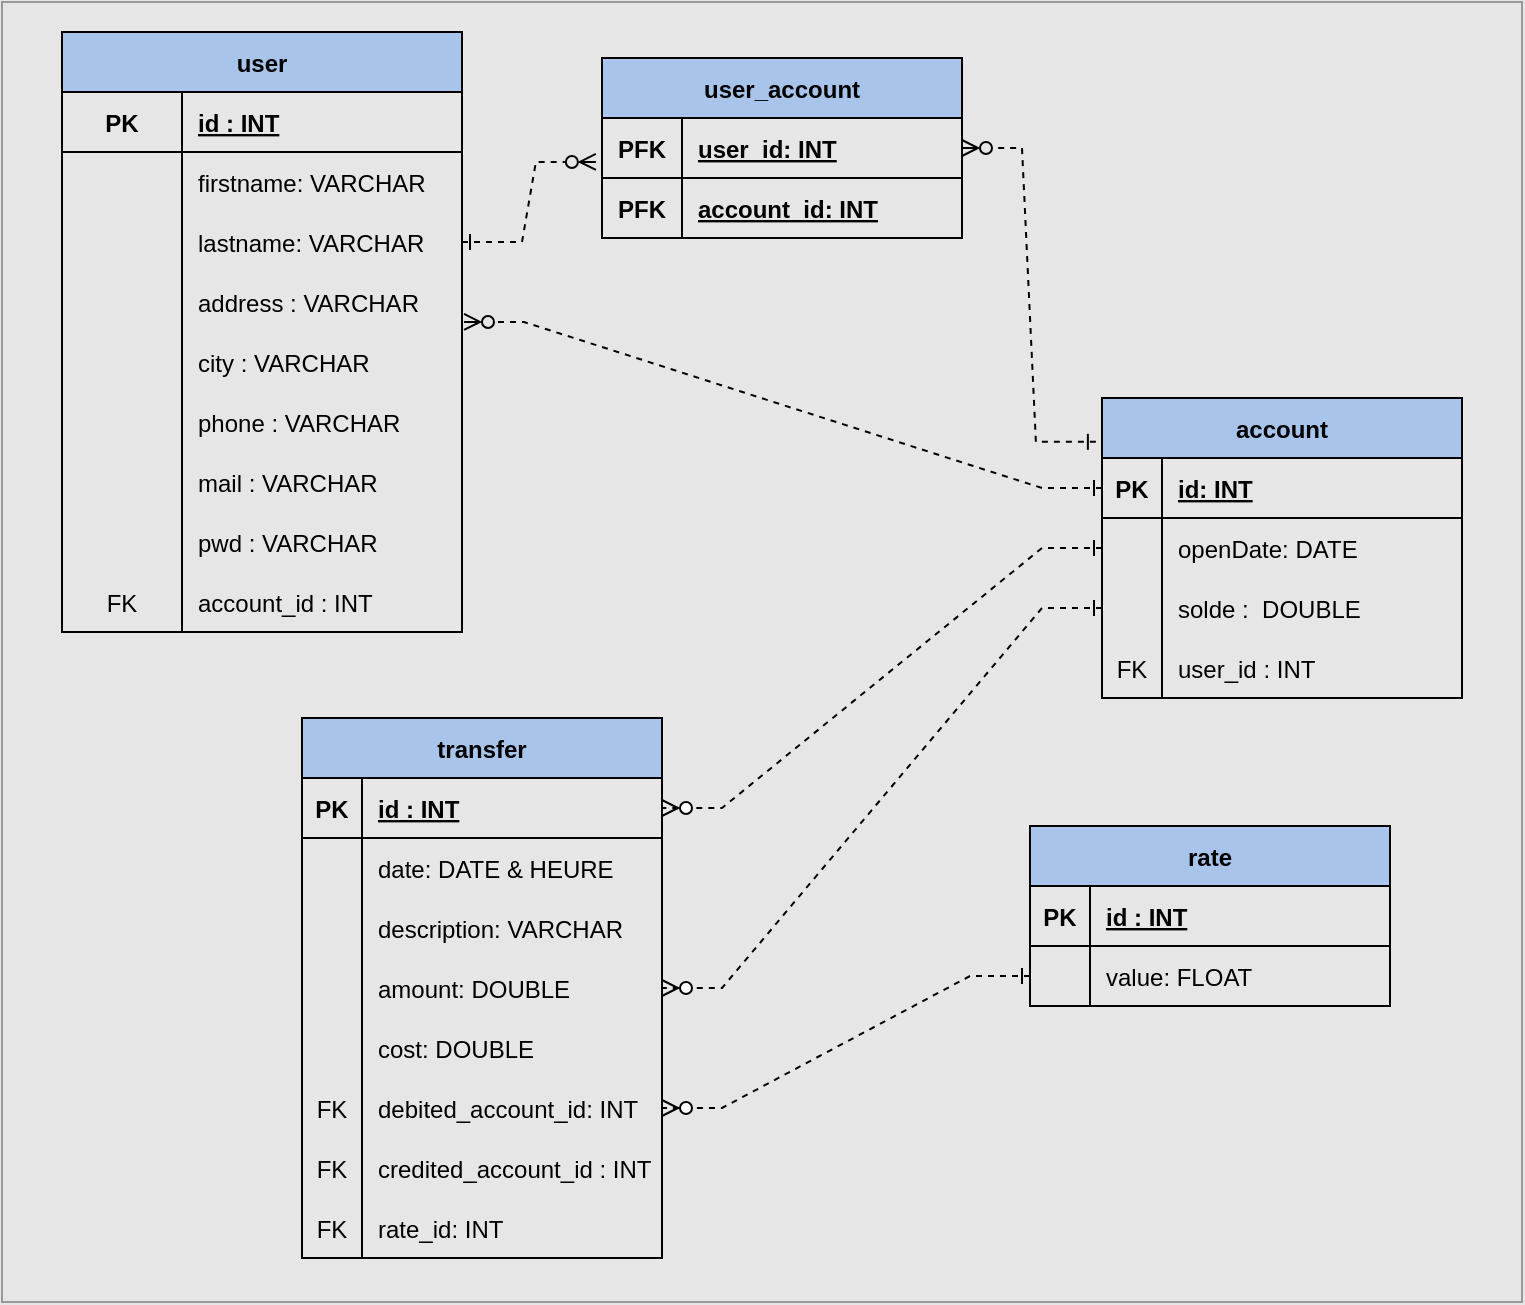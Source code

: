 <mxfile version="16.6.3" type="device"><diagram id="btR4chv4rFErbUidB6Tu" name="Page-1"><mxGraphModel dx="1422" dy="751" grid="1" gridSize="10" guides="1" tooltips="1" connect="1" arrows="1" fold="1" page="1" pageScale="1" pageWidth="827" pageHeight="1169" background="#E6E6E6" math="0" shadow="0"><root><mxCell id="0"/><mxCell id="1" parent="0"/><mxCell id="iYhHc5TODa6uHlVYwPwy-84" value="" style="rounded=0;whiteSpace=wrap;html=1;labelBackgroundColor=none;fillColor=none;strokeColor=#999999;" parent="1" vertex="1"><mxGeometry x="20" y="202" width="760" height="650" as="geometry"/></mxCell><mxCell id="iYhHc5TODa6uHlVYwPwy-1" value="account" style="shape=table;startSize=30;container=1;collapsible=1;childLayout=tableLayout;fixedRows=1;rowLines=0;fontStyle=1;align=center;resizeLast=1;labelBackgroundColor=none;fillColor=#A9C4EB;" parent="1" vertex="1"><mxGeometry x="570" y="400" width="180" height="150" as="geometry"/></mxCell><mxCell id="iYhHc5TODa6uHlVYwPwy-2" value="" style="shape=tableRow;horizontal=0;startSize=0;swimlaneHead=0;swimlaneBody=0;fillColor=none;collapsible=0;dropTarget=0;points=[[0,0.5],[1,0.5]];portConstraint=eastwest;top=0;left=0;right=0;bottom=1;" parent="iYhHc5TODa6uHlVYwPwy-1" vertex="1"><mxGeometry y="30" width="180" height="30" as="geometry"/></mxCell><mxCell id="iYhHc5TODa6uHlVYwPwy-3" value="PK" style="shape=partialRectangle;connectable=0;fillColor=none;top=0;left=0;bottom=0;right=0;fontStyle=1;overflow=hidden;" parent="iYhHc5TODa6uHlVYwPwy-2" vertex="1"><mxGeometry width="30" height="30" as="geometry"><mxRectangle width="30" height="30" as="alternateBounds"/></mxGeometry></mxCell><mxCell id="iYhHc5TODa6uHlVYwPwy-4" value="id: INT" style="shape=partialRectangle;connectable=0;fillColor=none;top=0;left=0;bottom=0;right=0;align=left;spacingLeft=6;fontStyle=5;overflow=hidden;" parent="iYhHc5TODa6uHlVYwPwy-2" vertex="1"><mxGeometry x="30" width="150" height="30" as="geometry"><mxRectangle width="150" height="30" as="alternateBounds"/></mxGeometry></mxCell><mxCell id="iYhHc5TODa6uHlVYwPwy-8" value="" style="shape=tableRow;horizontal=0;startSize=0;swimlaneHead=0;swimlaneBody=0;fillColor=none;collapsible=0;dropTarget=0;points=[[0,0.5],[1,0.5]];portConstraint=eastwest;top=0;left=0;right=0;bottom=0;" parent="iYhHc5TODa6uHlVYwPwy-1" vertex="1"><mxGeometry y="60" width="180" height="30" as="geometry"/></mxCell><mxCell id="iYhHc5TODa6uHlVYwPwy-9" value="" style="shape=partialRectangle;connectable=0;fillColor=none;top=0;left=0;bottom=0;right=0;editable=1;overflow=hidden;" parent="iYhHc5TODa6uHlVYwPwy-8" vertex="1"><mxGeometry width="30" height="30" as="geometry"><mxRectangle width="30" height="30" as="alternateBounds"/></mxGeometry></mxCell><mxCell id="iYhHc5TODa6uHlVYwPwy-10" value="openDate: DATE" style="shape=partialRectangle;connectable=0;fillColor=none;top=0;left=0;bottom=0;right=0;align=left;spacingLeft=6;overflow=hidden;" parent="iYhHc5TODa6uHlVYwPwy-8" vertex="1"><mxGeometry x="30" width="150" height="30" as="geometry"><mxRectangle width="150" height="30" as="alternateBounds"/></mxGeometry></mxCell><mxCell id="iYhHc5TODa6uHlVYwPwy-11" value="" style="shape=tableRow;horizontal=0;startSize=0;swimlaneHead=0;swimlaneBody=0;fillColor=none;collapsible=0;dropTarget=0;points=[[0,0.5],[1,0.5]];portConstraint=eastwest;top=0;left=0;right=0;bottom=0;" parent="iYhHc5TODa6uHlVYwPwy-1" vertex="1"><mxGeometry y="90" width="180" height="30" as="geometry"/></mxCell><mxCell id="iYhHc5TODa6uHlVYwPwy-12" value="" style="shape=partialRectangle;connectable=0;fillColor=none;top=0;left=0;bottom=0;right=0;editable=1;overflow=hidden;" parent="iYhHc5TODa6uHlVYwPwy-11" vertex="1"><mxGeometry width="30" height="30" as="geometry"><mxRectangle width="30" height="30" as="alternateBounds"/></mxGeometry></mxCell><mxCell id="iYhHc5TODa6uHlVYwPwy-13" value="solde :  DOUBLE" style="shape=partialRectangle;connectable=0;fillColor=none;top=0;left=0;bottom=0;right=0;align=left;spacingLeft=6;overflow=hidden;" parent="iYhHc5TODa6uHlVYwPwy-11" vertex="1"><mxGeometry x="30" width="150" height="30" as="geometry"><mxRectangle width="150" height="30" as="alternateBounds"/></mxGeometry></mxCell><mxCell id="4LCf0r8a29KlM_nXuQBe-1" value="" style="shape=tableRow;horizontal=0;startSize=0;swimlaneHead=0;swimlaneBody=0;fillColor=none;collapsible=0;dropTarget=0;points=[[0,0.5],[1,0.5]];portConstraint=eastwest;top=0;left=0;right=0;bottom=0;" vertex="1" parent="iYhHc5TODa6uHlVYwPwy-1"><mxGeometry y="120" width="180" height="30" as="geometry"/></mxCell><mxCell id="4LCf0r8a29KlM_nXuQBe-2" value="FK" style="shape=partialRectangle;connectable=0;fillColor=none;top=0;left=0;bottom=0;right=0;editable=1;overflow=hidden;" vertex="1" parent="4LCf0r8a29KlM_nXuQBe-1"><mxGeometry width="30" height="30" as="geometry"><mxRectangle width="30" height="30" as="alternateBounds"/></mxGeometry></mxCell><mxCell id="4LCf0r8a29KlM_nXuQBe-3" value="user_id : INT" style="shape=partialRectangle;connectable=0;fillColor=none;top=0;left=0;bottom=0;right=0;align=left;spacingLeft=6;overflow=hidden;" vertex="1" parent="4LCf0r8a29KlM_nXuQBe-1"><mxGeometry x="30" width="150" height="30" as="geometry"><mxRectangle width="150" height="30" as="alternateBounds"/></mxGeometry></mxCell><mxCell id="iYhHc5TODa6uHlVYwPwy-39" value="user" style="shape=table;startSize=30;container=1;collapsible=1;childLayout=tableLayout;fixedRows=1;rowLines=0;fontStyle=1;align=center;resizeLast=1;fillColor=#A9C4EB;" parent="1" vertex="1"><mxGeometry x="50" y="217" width="200" height="300" as="geometry"/></mxCell><mxCell id="iYhHc5TODa6uHlVYwPwy-43" value="" style="shape=tableRow;horizontal=0;startSize=0;swimlaneHead=0;swimlaneBody=0;fillColor=none;collapsible=0;dropTarget=0;points=[[0,0.5],[1,0.5]];portConstraint=eastwest;top=0;left=0;right=0;bottom=1;" parent="iYhHc5TODa6uHlVYwPwy-39" vertex="1"><mxGeometry y="30" width="200" height="30" as="geometry"/></mxCell><mxCell id="iYhHc5TODa6uHlVYwPwy-44" value="PK" style="shape=partialRectangle;connectable=0;fillColor=none;top=0;left=0;bottom=0;right=0;fontStyle=1;overflow=hidden;" parent="iYhHc5TODa6uHlVYwPwy-43" vertex="1"><mxGeometry width="60" height="30" as="geometry"><mxRectangle width="60" height="30" as="alternateBounds"/></mxGeometry></mxCell><mxCell id="iYhHc5TODa6uHlVYwPwy-45" value="id : INT" style="shape=partialRectangle;connectable=0;fillColor=none;top=0;left=0;bottom=0;right=0;align=left;spacingLeft=6;fontStyle=5;overflow=hidden;" parent="iYhHc5TODa6uHlVYwPwy-43" vertex="1"><mxGeometry x="60" width="140" height="30" as="geometry"><mxRectangle width="140" height="30" as="alternateBounds"/></mxGeometry></mxCell><mxCell id="iYhHc5TODa6uHlVYwPwy-24" value="" style="shape=tableRow;horizontal=0;startSize=0;swimlaneHead=0;swimlaneBody=0;fillColor=none;collapsible=0;dropTarget=0;points=[[0,0.5],[1,0.5]];portConstraint=eastwest;top=0;left=0;right=0;bottom=0;" parent="iYhHc5TODa6uHlVYwPwy-39" vertex="1"><mxGeometry y="60" width="200" height="30" as="geometry"/></mxCell><mxCell id="iYhHc5TODa6uHlVYwPwy-25" value="" style="shape=partialRectangle;connectable=0;fillColor=none;top=0;left=0;bottom=0;right=0;editable=1;overflow=hidden;" parent="iYhHc5TODa6uHlVYwPwy-24" vertex="1"><mxGeometry width="60" height="30" as="geometry"><mxRectangle width="60" height="30" as="alternateBounds"/></mxGeometry></mxCell><mxCell id="iYhHc5TODa6uHlVYwPwy-26" value="firstname: VARCHAR" style="shape=partialRectangle;connectable=0;fillColor=none;top=0;left=0;bottom=0;right=0;align=left;spacingLeft=6;overflow=hidden;" parent="iYhHc5TODa6uHlVYwPwy-24" vertex="1"><mxGeometry x="60" width="140" height="30" as="geometry"><mxRectangle width="140" height="30" as="alternateBounds"/></mxGeometry></mxCell><mxCell id="iYhHc5TODa6uHlVYwPwy-55" value="" style="shape=tableRow;horizontal=0;startSize=0;swimlaneHead=0;swimlaneBody=0;fillColor=none;collapsible=0;dropTarget=0;points=[[0,0.5],[1,0.5]];portConstraint=eastwest;top=0;left=0;right=0;bottom=0;" parent="iYhHc5TODa6uHlVYwPwy-39" vertex="1"><mxGeometry y="90" width="200" height="30" as="geometry"/></mxCell><mxCell id="iYhHc5TODa6uHlVYwPwy-56" value="" style="shape=partialRectangle;connectable=0;fillColor=none;top=0;left=0;bottom=0;right=0;editable=1;overflow=hidden;" parent="iYhHc5TODa6uHlVYwPwy-55" vertex="1"><mxGeometry width="60" height="30" as="geometry"><mxRectangle width="60" height="30" as="alternateBounds"/></mxGeometry></mxCell><mxCell id="iYhHc5TODa6uHlVYwPwy-57" value="lastname: VARCHAR" style="shape=partialRectangle;connectable=0;fillColor=none;top=0;left=0;bottom=0;right=0;align=left;spacingLeft=6;overflow=hidden;" parent="iYhHc5TODa6uHlVYwPwy-55" vertex="1"><mxGeometry x="60" width="140" height="30" as="geometry"><mxRectangle width="140" height="30" as="alternateBounds"/></mxGeometry></mxCell><mxCell id="iYhHc5TODa6uHlVYwPwy-27" value="" style="shape=tableRow;horizontal=0;startSize=0;swimlaneHead=0;swimlaneBody=0;fillColor=none;collapsible=0;dropTarget=0;points=[[0,0.5],[1,0.5]];portConstraint=eastwest;top=0;left=0;right=0;bottom=0;" parent="iYhHc5TODa6uHlVYwPwy-39" vertex="1"><mxGeometry y="120" width="200" height="30" as="geometry"/></mxCell><mxCell id="iYhHc5TODa6uHlVYwPwy-28" value="" style="shape=partialRectangle;connectable=0;fillColor=none;top=0;left=0;bottom=0;right=0;editable=1;overflow=hidden;" parent="iYhHc5TODa6uHlVYwPwy-27" vertex="1"><mxGeometry width="60" height="30" as="geometry"><mxRectangle width="60" height="30" as="alternateBounds"/></mxGeometry></mxCell><mxCell id="iYhHc5TODa6uHlVYwPwy-29" value="address : VARCHAR" style="shape=partialRectangle;connectable=0;fillColor=none;top=0;left=0;bottom=0;right=0;align=left;spacingLeft=6;overflow=hidden;" parent="iYhHc5TODa6uHlVYwPwy-27" vertex="1"><mxGeometry x="60" width="140" height="30" as="geometry"><mxRectangle width="140" height="30" as="alternateBounds"/></mxGeometry></mxCell><mxCell id="iYhHc5TODa6uHlVYwPwy-30" value="" style="shape=tableRow;horizontal=0;startSize=0;swimlaneHead=0;swimlaneBody=0;fillColor=none;collapsible=0;dropTarget=0;points=[[0,0.5],[1,0.5]];portConstraint=eastwest;top=0;left=0;right=0;bottom=0;" parent="iYhHc5TODa6uHlVYwPwy-39" vertex="1"><mxGeometry y="150" width="200" height="30" as="geometry"/></mxCell><mxCell id="iYhHc5TODa6uHlVYwPwy-31" value="" style="shape=partialRectangle;connectable=0;fillColor=none;top=0;left=0;bottom=0;right=0;editable=1;overflow=hidden;" parent="iYhHc5TODa6uHlVYwPwy-30" vertex="1"><mxGeometry width="60" height="30" as="geometry"><mxRectangle width="60" height="30" as="alternateBounds"/></mxGeometry></mxCell><mxCell id="iYhHc5TODa6uHlVYwPwy-32" value="city : VARCHAR" style="shape=partialRectangle;connectable=0;fillColor=none;top=0;left=0;bottom=0;right=0;align=left;spacingLeft=6;overflow=hidden;" parent="iYhHc5TODa6uHlVYwPwy-30" vertex="1"><mxGeometry x="60" width="140" height="30" as="geometry"><mxRectangle width="140" height="30" as="alternateBounds"/></mxGeometry></mxCell><mxCell id="iYhHc5TODa6uHlVYwPwy-33" value="" style="shape=tableRow;horizontal=0;startSize=0;swimlaneHead=0;swimlaneBody=0;fillColor=none;collapsible=0;dropTarget=0;points=[[0,0.5],[1,0.5]];portConstraint=eastwest;top=0;left=0;right=0;bottom=0;" parent="iYhHc5TODa6uHlVYwPwy-39" vertex="1"><mxGeometry y="180" width="200" height="30" as="geometry"/></mxCell><mxCell id="iYhHc5TODa6uHlVYwPwy-34" value="" style="shape=partialRectangle;connectable=0;fillColor=none;top=0;left=0;bottom=0;right=0;editable=1;overflow=hidden;" parent="iYhHc5TODa6uHlVYwPwy-33" vertex="1"><mxGeometry width="60" height="30" as="geometry"><mxRectangle width="60" height="30" as="alternateBounds"/></mxGeometry></mxCell><mxCell id="iYhHc5TODa6uHlVYwPwy-35" value="phone : VARCHAR" style="shape=partialRectangle;connectable=0;fillColor=none;top=0;left=0;bottom=0;right=0;align=left;spacingLeft=6;overflow=hidden;" parent="iYhHc5TODa6uHlVYwPwy-33" vertex="1"><mxGeometry x="60" width="140" height="30" as="geometry"><mxRectangle width="140" height="30" as="alternateBounds"/></mxGeometry></mxCell><mxCell id="iYhHc5TODa6uHlVYwPwy-36" value="" style="shape=tableRow;horizontal=0;startSize=0;swimlaneHead=0;swimlaneBody=0;fillColor=none;collapsible=0;dropTarget=0;points=[[0,0.5],[1,0.5]];portConstraint=eastwest;top=0;left=0;right=0;bottom=0;" parent="iYhHc5TODa6uHlVYwPwy-39" vertex="1"><mxGeometry y="210" width="200" height="30" as="geometry"/></mxCell><mxCell id="iYhHc5TODa6uHlVYwPwy-37" value="" style="shape=partialRectangle;connectable=0;fillColor=none;top=0;left=0;bottom=0;right=0;editable=1;overflow=hidden;" parent="iYhHc5TODa6uHlVYwPwy-36" vertex="1"><mxGeometry width="60" height="30" as="geometry"><mxRectangle width="60" height="30" as="alternateBounds"/></mxGeometry></mxCell><mxCell id="iYhHc5TODa6uHlVYwPwy-38" value="mail : VARCHAR" style="shape=partialRectangle;connectable=0;fillColor=none;top=0;left=0;bottom=0;right=0;align=left;spacingLeft=6;overflow=hidden;" parent="iYhHc5TODa6uHlVYwPwy-36" vertex="1"><mxGeometry x="60" width="140" height="30" as="geometry"><mxRectangle width="140" height="30" as="alternateBounds"/></mxGeometry></mxCell><mxCell id="fuGqFRDpEJ5ytY1jU1UP-5" value="" style="shape=tableRow;horizontal=0;startSize=0;swimlaneHead=0;swimlaneBody=0;fillColor=none;collapsible=0;dropTarget=0;points=[[0,0.5],[1,0.5]];portConstraint=eastwest;top=0;left=0;right=0;bottom=0;" parent="iYhHc5TODa6uHlVYwPwy-39" vertex="1"><mxGeometry y="240" width="200" height="30" as="geometry"/></mxCell><mxCell id="fuGqFRDpEJ5ytY1jU1UP-6" value="" style="shape=partialRectangle;connectable=0;fillColor=none;top=0;left=0;bottom=0;right=0;editable=1;overflow=hidden;" parent="fuGqFRDpEJ5ytY1jU1UP-5" vertex="1"><mxGeometry width="60" height="30" as="geometry"><mxRectangle width="60" height="30" as="alternateBounds"/></mxGeometry></mxCell><mxCell id="fuGqFRDpEJ5ytY1jU1UP-7" value="pwd : VARCHAR" style="shape=partialRectangle;connectable=0;fillColor=none;top=0;left=0;bottom=0;right=0;align=left;spacingLeft=6;overflow=hidden;" parent="fuGqFRDpEJ5ytY1jU1UP-5" vertex="1"><mxGeometry x="60" width="140" height="30" as="geometry"><mxRectangle width="140" height="30" as="alternateBounds"/></mxGeometry></mxCell><mxCell id="fuGqFRDpEJ5ytY1jU1UP-8" value="" style="shape=tableRow;horizontal=0;startSize=0;swimlaneHead=0;swimlaneBody=0;fillColor=none;collapsible=0;dropTarget=0;points=[[0,0.5],[1,0.5]];portConstraint=eastwest;top=0;left=0;right=0;bottom=0;" parent="iYhHc5TODa6uHlVYwPwy-39" vertex="1"><mxGeometry y="270" width="200" height="30" as="geometry"/></mxCell><mxCell id="fuGqFRDpEJ5ytY1jU1UP-9" value="FK" style="shape=partialRectangle;connectable=0;fillColor=none;top=0;left=0;bottom=0;right=0;editable=1;overflow=hidden;" parent="fuGqFRDpEJ5ytY1jU1UP-8" vertex="1"><mxGeometry width="60" height="30" as="geometry"><mxRectangle width="60" height="30" as="alternateBounds"/></mxGeometry></mxCell><mxCell id="fuGqFRDpEJ5ytY1jU1UP-10" value="account_id : INT" style="shape=partialRectangle;connectable=0;fillColor=none;top=0;left=0;bottom=0;right=0;align=left;spacingLeft=6;overflow=hidden;" parent="fuGqFRDpEJ5ytY1jU1UP-8" vertex="1"><mxGeometry x="60" width="140" height="30" as="geometry"><mxRectangle width="140" height="30" as="alternateBounds"/></mxGeometry></mxCell><mxCell id="iYhHc5TODa6uHlVYwPwy-58" value="transfer" style="shape=table;startSize=30;container=1;collapsible=1;childLayout=tableLayout;fixedRows=1;rowLines=0;fontStyle=1;align=center;resizeLast=1;labelBackgroundColor=none;fillColor=#A9C4EB;" parent="1" vertex="1"><mxGeometry x="170" y="560" width="180" height="270" as="geometry"/></mxCell><mxCell id="iYhHc5TODa6uHlVYwPwy-59" value="" style="shape=tableRow;horizontal=0;startSize=0;swimlaneHead=0;swimlaneBody=0;fillColor=none;collapsible=0;dropTarget=0;points=[[0,0.5],[1,0.5]];portConstraint=eastwest;top=0;left=0;right=0;bottom=1;" parent="iYhHc5TODa6uHlVYwPwy-58" vertex="1"><mxGeometry y="30" width="180" height="30" as="geometry"/></mxCell><mxCell id="iYhHc5TODa6uHlVYwPwy-60" value="PK" style="shape=partialRectangle;connectable=0;fillColor=none;top=0;left=0;bottom=0;right=0;fontStyle=1;overflow=hidden;" parent="iYhHc5TODa6uHlVYwPwy-59" vertex="1"><mxGeometry width="30" height="30" as="geometry"><mxRectangle width="30" height="30" as="alternateBounds"/></mxGeometry></mxCell><mxCell id="iYhHc5TODa6uHlVYwPwy-61" value="id : INT" style="shape=partialRectangle;connectable=0;fillColor=none;top=0;left=0;bottom=0;right=0;align=left;spacingLeft=6;fontStyle=5;overflow=hidden;" parent="iYhHc5TODa6uHlVYwPwy-59" vertex="1"><mxGeometry x="30" width="150" height="30" as="geometry"><mxRectangle width="150" height="30" as="alternateBounds"/></mxGeometry></mxCell><mxCell id="iYhHc5TODa6uHlVYwPwy-62" value="" style="shape=tableRow;horizontal=0;startSize=0;swimlaneHead=0;swimlaneBody=0;fillColor=none;collapsible=0;dropTarget=0;points=[[0,0.5],[1,0.5]];portConstraint=eastwest;top=0;left=0;right=0;bottom=0;" parent="iYhHc5TODa6uHlVYwPwy-58" vertex="1"><mxGeometry y="60" width="180" height="30" as="geometry"/></mxCell><mxCell id="iYhHc5TODa6uHlVYwPwy-63" value="" style="shape=partialRectangle;connectable=0;fillColor=none;top=0;left=0;bottom=0;right=0;editable=1;overflow=hidden;" parent="iYhHc5TODa6uHlVYwPwy-62" vertex="1"><mxGeometry width="30" height="30" as="geometry"><mxRectangle width="30" height="30" as="alternateBounds"/></mxGeometry></mxCell><mxCell id="iYhHc5TODa6uHlVYwPwy-64" value="date: DATE &amp; HEURE" style="shape=partialRectangle;connectable=0;fillColor=none;top=0;left=0;bottom=0;right=0;align=left;spacingLeft=6;overflow=hidden;" parent="iYhHc5TODa6uHlVYwPwy-62" vertex="1"><mxGeometry x="30" width="150" height="30" as="geometry"><mxRectangle width="150" height="30" as="alternateBounds"/></mxGeometry></mxCell><mxCell id="fuGqFRDpEJ5ytY1jU1UP-14" value="" style="shape=tableRow;horizontal=0;startSize=0;swimlaneHead=0;swimlaneBody=0;fillColor=none;collapsible=0;dropTarget=0;points=[[0,0.5],[1,0.5]];portConstraint=eastwest;top=0;left=0;right=0;bottom=0;" parent="iYhHc5TODa6uHlVYwPwy-58" vertex="1"><mxGeometry y="90" width="180" height="30" as="geometry"/></mxCell><mxCell id="fuGqFRDpEJ5ytY1jU1UP-15" value="" style="shape=partialRectangle;connectable=0;fillColor=none;top=0;left=0;bottom=0;right=0;editable=1;overflow=hidden;" parent="fuGqFRDpEJ5ytY1jU1UP-14" vertex="1"><mxGeometry width="30" height="30" as="geometry"><mxRectangle width="30" height="30" as="alternateBounds"/></mxGeometry></mxCell><mxCell id="fuGqFRDpEJ5ytY1jU1UP-16" value="description: VARCHAR" style="shape=partialRectangle;connectable=0;fillColor=none;top=0;left=0;bottom=0;right=0;align=left;spacingLeft=6;overflow=hidden;" parent="fuGqFRDpEJ5ytY1jU1UP-14" vertex="1"><mxGeometry x="30" width="150" height="30" as="geometry"><mxRectangle width="150" height="30" as="alternateBounds"/></mxGeometry></mxCell><mxCell id="iYhHc5TODa6uHlVYwPwy-65" value="" style="shape=tableRow;horizontal=0;startSize=0;swimlaneHead=0;swimlaneBody=0;fillColor=none;collapsible=0;dropTarget=0;points=[[0,0.5],[1,0.5]];portConstraint=eastwest;top=0;left=0;right=0;bottom=0;" parent="iYhHc5TODa6uHlVYwPwy-58" vertex="1"><mxGeometry y="120" width="180" height="30" as="geometry"/></mxCell><mxCell id="iYhHc5TODa6uHlVYwPwy-66" value="" style="shape=partialRectangle;connectable=0;fillColor=none;top=0;left=0;bottom=0;right=0;editable=1;overflow=hidden;" parent="iYhHc5TODa6uHlVYwPwy-65" vertex="1"><mxGeometry width="30" height="30" as="geometry"><mxRectangle width="30" height="30" as="alternateBounds"/></mxGeometry></mxCell><mxCell id="iYhHc5TODa6uHlVYwPwy-67" value="amount: DOUBLE" style="shape=partialRectangle;connectable=0;fillColor=none;top=0;left=0;bottom=0;right=0;align=left;spacingLeft=6;overflow=hidden;" parent="iYhHc5TODa6uHlVYwPwy-65" vertex="1"><mxGeometry x="30" width="150" height="30" as="geometry"><mxRectangle width="150" height="30" as="alternateBounds"/></mxGeometry></mxCell><mxCell id="fuGqFRDpEJ5ytY1jU1UP-17" value="" style="shape=tableRow;horizontal=0;startSize=0;swimlaneHead=0;swimlaneBody=0;fillColor=none;collapsible=0;dropTarget=0;points=[[0,0.5],[1,0.5]];portConstraint=eastwest;top=0;left=0;right=0;bottom=0;" parent="iYhHc5TODa6uHlVYwPwy-58" vertex="1"><mxGeometry y="150" width="180" height="30" as="geometry"/></mxCell><mxCell id="fuGqFRDpEJ5ytY1jU1UP-18" value="" style="shape=partialRectangle;connectable=0;fillColor=none;top=0;left=0;bottom=0;right=0;editable=1;overflow=hidden;" parent="fuGqFRDpEJ5ytY1jU1UP-17" vertex="1"><mxGeometry width="30" height="30" as="geometry"><mxRectangle width="30" height="30" as="alternateBounds"/></mxGeometry></mxCell><mxCell id="fuGqFRDpEJ5ytY1jU1UP-19" value="cost: DOUBLE" style="shape=partialRectangle;connectable=0;fillColor=none;top=0;left=0;bottom=0;right=0;align=left;spacingLeft=6;overflow=hidden;" parent="fuGqFRDpEJ5ytY1jU1UP-17" vertex="1"><mxGeometry x="30" width="150" height="30" as="geometry"><mxRectangle width="150" height="30" as="alternateBounds"/></mxGeometry></mxCell><mxCell id="Ri16ooAnt0uUs8swaWbj-5" value="" style="shape=tableRow;horizontal=0;startSize=0;swimlaneHead=0;swimlaneBody=0;fillColor=none;collapsible=0;dropTarget=0;points=[[0,0.5],[1,0.5]];portConstraint=eastwest;top=0;left=0;right=0;bottom=0;" parent="iYhHc5TODa6uHlVYwPwy-58" vertex="1"><mxGeometry y="180" width="180" height="30" as="geometry"/></mxCell><mxCell id="Ri16ooAnt0uUs8swaWbj-6" value="FK" style="shape=partialRectangle;connectable=0;fillColor=none;top=0;left=0;bottom=0;right=0;editable=1;overflow=hidden;" parent="Ri16ooAnt0uUs8swaWbj-5" vertex="1"><mxGeometry width="30" height="30" as="geometry"><mxRectangle width="30" height="30" as="alternateBounds"/></mxGeometry></mxCell><mxCell id="Ri16ooAnt0uUs8swaWbj-7" value="debited_account_id: INT" style="shape=partialRectangle;connectable=0;fillColor=none;top=0;left=0;bottom=0;right=0;align=left;spacingLeft=6;overflow=hidden;" parent="Ri16ooAnt0uUs8swaWbj-5" vertex="1"><mxGeometry x="30" width="150" height="30" as="geometry"><mxRectangle width="150" height="30" as="alternateBounds"/></mxGeometry></mxCell><mxCell id="Ri16ooAnt0uUs8swaWbj-1" value="" style="shape=tableRow;horizontal=0;startSize=0;swimlaneHead=0;swimlaneBody=0;fillColor=none;collapsible=0;dropTarget=0;points=[[0,0.5],[1,0.5]];portConstraint=eastwest;top=0;left=0;right=0;bottom=0;" parent="iYhHc5TODa6uHlVYwPwy-58" vertex="1"><mxGeometry y="210" width="180" height="30" as="geometry"/></mxCell><mxCell id="Ri16ooAnt0uUs8swaWbj-2" value="FK" style="shape=partialRectangle;connectable=0;fillColor=none;top=0;left=0;bottom=0;right=0;editable=1;overflow=hidden;" parent="Ri16ooAnt0uUs8swaWbj-1" vertex="1"><mxGeometry width="30" height="30" as="geometry"><mxRectangle width="30" height="30" as="alternateBounds"/></mxGeometry></mxCell><mxCell id="Ri16ooAnt0uUs8swaWbj-3" value="credited_account_id : INT" style="shape=partialRectangle;connectable=0;fillColor=none;top=0;left=0;bottom=0;right=0;align=left;spacingLeft=6;overflow=hidden;" parent="Ri16ooAnt0uUs8swaWbj-1" vertex="1"><mxGeometry x="30" width="150" height="30" as="geometry"><mxRectangle width="150" height="30" as="alternateBounds"/></mxGeometry></mxCell><mxCell id="fuGqFRDpEJ5ytY1jU1UP-1" value="" style="shape=tableRow;horizontal=0;startSize=0;swimlaneHead=0;swimlaneBody=0;fillColor=none;collapsible=0;dropTarget=0;points=[[0,0.5],[1,0.5]];portConstraint=eastwest;top=0;left=0;right=0;bottom=0;" parent="iYhHc5TODa6uHlVYwPwy-58" vertex="1"><mxGeometry y="240" width="180" height="30" as="geometry"/></mxCell><mxCell id="fuGqFRDpEJ5ytY1jU1UP-2" value="FK" style="shape=partialRectangle;connectable=0;fillColor=none;top=0;left=0;bottom=0;right=0;editable=1;overflow=hidden;" parent="fuGqFRDpEJ5ytY1jU1UP-1" vertex="1"><mxGeometry width="30" height="30" as="geometry"><mxRectangle width="30" height="30" as="alternateBounds"/></mxGeometry></mxCell><mxCell id="fuGqFRDpEJ5ytY1jU1UP-3" value="rate_id: INT" style="shape=partialRectangle;connectable=0;fillColor=none;top=0;left=0;bottom=0;right=0;align=left;spacingLeft=6;overflow=hidden;" parent="fuGqFRDpEJ5ytY1jU1UP-1" vertex="1"><mxGeometry x="30" width="150" height="30" as="geometry"><mxRectangle width="150" height="30" as="alternateBounds"/></mxGeometry></mxCell><mxCell id="iYhHc5TODa6uHlVYwPwy-71" value="rate" style="shape=table;startSize=30;container=1;collapsible=1;childLayout=tableLayout;fixedRows=1;rowLines=0;fontStyle=1;align=center;resizeLast=1;labelBackgroundColor=none;fillColor=#A9C4EB;" parent="1" vertex="1"><mxGeometry x="534" y="614" width="180" height="90" as="geometry"/></mxCell><mxCell id="iYhHc5TODa6uHlVYwPwy-72" value="" style="shape=tableRow;horizontal=0;startSize=0;swimlaneHead=0;swimlaneBody=0;fillColor=none;collapsible=0;dropTarget=0;points=[[0,0.5],[1,0.5]];portConstraint=eastwest;top=0;left=0;right=0;bottom=1;" parent="iYhHc5TODa6uHlVYwPwy-71" vertex="1"><mxGeometry y="30" width="180" height="30" as="geometry"/></mxCell><mxCell id="iYhHc5TODa6uHlVYwPwy-73" value="PK" style="shape=partialRectangle;connectable=0;fillColor=none;top=0;left=0;bottom=0;right=0;fontStyle=1;overflow=hidden;" parent="iYhHc5TODa6uHlVYwPwy-72" vertex="1"><mxGeometry width="30" height="30" as="geometry"><mxRectangle width="30" height="30" as="alternateBounds"/></mxGeometry></mxCell><mxCell id="iYhHc5TODa6uHlVYwPwy-74" value="id : INT" style="shape=partialRectangle;connectable=0;fillColor=none;top=0;left=0;bottom=0;right=0;align=left;spacingLeft=6;fontStyle=5;overflow=hidden;" parent="iYhHc5TODa6uHlVYwPwy-72" vertex="1"><mxGeometry x="30" width="150" height="30" as="geometry"><mxRectangle width="150" height="30" as="alternateBounds"/></mxGeometry></mxCell><mxCell id="iYhHc5TODa6uHlVYwPwy-75" value="" style="shape=tableRow;horizontal=0;startSize=0;swimlaneHead=0;swimlaneBody=0;fillColor=none;collapsible=0;dropTarget=0;points=[[0,0.5],[1,0.5]];portConstraint=eastwest;top=0;left=0;right=0;bottom=0;" parent="iYhHc5TODa6uHlVYwPwy-71" vertex="1"><mxGeometry y="60" width="180" height="30" as="geometry"/></mxCell><mxCell id="iYhHc5TODa6uHlVYwPwy-76" value="" style="shape=partialRectangle;connectable=0;fillColor=none;top=0;left=0;bottom=0;right=0;editable=1;overflow=hidden;" parent="iYhHc5TODa6uHlVYwPwy-75" vertex="1"><mxGeometry width="30" height="30" as="geometry"><mxRectangle width="30" height="30" as="alternateBounds"/></mxGeometry></mxCell><mxCell id="iYhHc5TODa6uHlVYwPwy-77" value="value: FLOAT" style="shape=partialRectangle;connectable=0;fillColor=none;top=0;left=0;bottom=0;right=0;align=left;spacingLeft=6;overflow=hidden;" parent="iYhHc5TODa6uHlVYwPwy-75" vertex="1"><mxGeometry x="30" width="150" height="30" as="geometry"><mxRectangle width="150" height="30" as="alternateBounds"/></mxGeometry></mxCell><mxCell id="Ri16ooAnt0uUs8swaWbj-4" value="" style="edgeStyle=entityRelationEdgeStyle;fontSize=12;html=1;endArrow=ERzeroToMany;endFill=0;rounded=0;entryX=1.005;entryY=0.833;entryDx=0;entryDy=0;exitX=0;exitY=0.5;exitDx=0;exitDy=0;startArrow=ERone;startFill=0;dashed=1;entryPerimeter=0;" parent="1" source="iYhHc5TODa6uHlVYwPwy-2" target="iYhHc5TODa6uHlVYwPwy-27" edge="1"><mxGeometry width="100" height="100" relative="1" as="geometry"><mxPoint x="508.95" y="461" as="sourcePoint"/><mxPoint x="251.04" y="387" as="targetPoint"/></mxGeometry></mxCell><mxCell id="Ri16ooAnt0uUs8swaWbj-8" value="" style="edgeStyle=entityRelationEdgeStyle;fontSize=12;html=1;endArrow=ERzeroToMany;endFill=1;rounded=0;dashed=1;entryX=1;entryY=0.5;entryDx=0;entryDy=0;exitX=0;exitY=0.5;exitDx=0;exitDy=0;startArrow=ERone;startFill=0;" parent="1" source="iYhHc5TODa6uHlVYwPwy-75" target="Ri16ooAnt0uUs8swaWbj-5" edge="1"><mxGeometry width="100" height="100" relative="1" as="geometry"><mxPoint x="500" y="480" as="sourcePoint"/><mxPoint x="464" y="485" as="targetPoint"/></mxGeometry></mxCell><mxCell id="Ri16ooAnt0uUs8swaWbj-9" value="" style="edgeStyle=entityRelationEdgeStyle;fontSize=12;html=1;endArrow=ERzeroToMany;endFill=1;rounded=0;dashed=1;entryX=1;entryY=0.5;entryDx=0;entryDy=0;exitX=0;exitY=0.5;exitDx=0;exitDy=0;startArrow=ERone;startFill=0;" parent="1" source="iYhHc5TODa6uHlVYwPwy-8" target="iYhHc5TODa6uHlVYwPwy-59" edge="1"><mxGeometry width="100" height="100" relative="1" as="geometry"><mxPoint x="490" y="480" as="sourcePoint"/><mxPoint x="390" y="500" as="targetPoint"/></mxGeometry></mxCell><mxCell id="fuGqFRDpEJ5ytY1jU1UP-4" value="" style="edgeStyle=entityRelationEdgeStyle;fontSize=12;html=1;endArrow=ERzeroToMany;endFill=1;rounded=0;dashed=1;entryX=1;entryY=0.5;entryDx=0;entryDy=0;startArrow=ERone;startFill=0;exitX=0;exitY=0.5;exitDx=0;exitDy=0;" parent="1" source="iYhHc5TODa6uHlVYwPwy-11" target="iYhHc5TODa6uHlVYwPwy-65" edge="1"><mxGeometry width="100" height="100" relative="1" as="geometry"><mxPoint x="560" y="520" as="sourcePoint"/><mxPoint x="360" y="615" as="targetPoint"/></mxGeometry></mxCell><mxCell id="2LuNv7JQAELCjc_P-F_n-1" value="user_account" style="shape=table;startSize=30;container=1;collapsible=1;childLayout=tableLayout;fixedRows=1;rowLines=0;fontStyle=1;align=center;resizeLast=1;labelBackgroundColor=none;fillColor=#A9C4EB;" parent="1" vertex="1"><mxGeometry x="320" y="230" width="180" height="90" as="geometry"/></mxCell><mxCell id="2LuNv7JQAELCjc_P-F_n-2" value="" style="shape=tableRow;horizontal=0;startSize=0;swimlaneHead=0;swimlaneBody=0;fillColor=none;collapsible=0;dropTarget=0;points=[[0,0.5],[1,0.5]];portConstraint=eastwest;top=0;left=0;right=0;bottom=1;" parent="2LuNv7JQAELCjc_P-F_n-1" vertex="1"><mxGeometry y="30" width="180" height="30" as="geometry"/></mxCell><mxCell id="2LuNv7JQAELCjc_P-F_n-3" value="PFK" style="shape=partialRectangle;connectable=0;fillColor=none;top=0;left=0;bottom=0;right=0;fontStyle=1;overflow=hidden;" parent="2LuNv7JQAELCjc_P-F_n-2" vertex="1"><mxGeometry width="40" height="30" as="geometry"><mxRectangle width="40" height="30" as="alternateBounds"/></mxGeometry></mxCell><mxCell id="2LuNv7JQAELCjc_P-F_n-4" value="user_id: INT" style="shape=partialRectangle;connectable=0;fillColor=none;top=0;left=0;bottom=0;right=0;align=left;spacingLeft=6;fontStyle=5;overflow=hidden;" parent="2LuNv7JQAELCjc_P-F_n-2" vertex="1"><mxGeometry x="40" width="140" height="30" as="geometry"><mxRectangle width="140" height="30" as="alternateBounds"/></mxGeometry></mxCell><mxCell id="2LuNv7JQAELCjc_P-F_n-11" value="" style="shape=tableRow;horizontal=0;startSize=0;swimlaneHead=0;swimlaneBody=0;fillColor=none;collapsible=0;dropTarget=0;points=[[0,0.5],[1,0.5]];portConstraint=eastwest;top=0;left=0;right=0;bottom=1;" parent="2LuNv7JQAELCjc_P-F_n-1" vertex="1"><mxGeometry y="60" width="180" height="30" as="geometry"/></mxCell><mxCell id="2LuNv7JQAELCjc_P-F_n-12" value="PFK" style="shape=partialRectangle;connectable=0;fillColor=none;top=0;left=0;bottom=0;right=0;fontStyle=1;overflow=hidden;" parent="2LuNv7JQAELCjc_P-F_n-11" vertex="1"><mxGeometry width="40" height="30" as="geometry"><mxRectangle width="40" height="30" as="alternateBounds"/></mxGeometry></mxCell><mxCell id="2LuNv7JQAELCjc_P-F_n-13" value="account_id: INT" style="shape=partialRectangle;connectable=0;fillColor=none;top=0;left=0;bottom=0;right=0;align=left;spacingLeft=6;fontStyle=5;overflow=hidden;" parent="2LuNv7JQAELCjc_P-F_n-11" vertex="1"><mxGeometry x="40" width="140" height="30" as="geometry"><mxRectangle width="140" height="30" as="alternateBounds"/></mxGeometry></mxCell><mxCell id="2LuNv7JQAELCjc_P-F_n-14" value="" style="edgeStyle=entityRelationEdgeStyle;fontSize=12;html=1;endArrow=ERzeroToMany;endFill=0;rounded=0;entryX=-0.017;entryY=0.733;entryDx=0;entryDy=0;exitX=1;exitY=0.5;exitDx=0;exitDy=0;startArrow=ERone;startFill=0;dashed=1;entryPerimeter=0;" parent="1" source="iYhHc5TODa6uHlVYwPwy-55" target="2LuNv7JQAELCjc_P-F_n-2" edge="1"><mxGeometry width="100" height="100" relative="1" as="geometry"><mxPoint x="510" y="442" as="sourcePoint"/><mxPoint x="259" y="383.99" as="targetPoint"/></mxGeometry></mxCell><mxCell id="2LuNv7JQAELCjc_P-F_n-15" value="" style="edgeStyle=entityRelationEdgeStyle;fontSize=12;html=1;endArrow=ERzeroToMany;endFill=0;rounded=0;entryX=1;entryY=0.5;entryDx=0;entryDy=0;exitX=-0.017;exitY=0.146;exitDx=0;exitDy=0;startArrow=ERone;startFill=0;dashed=1;exitPerimeter=0;" parent="1" source="iYhHc5TODa6uHlVYwPwy-1" target="2LuNv7JQAELCjc_P-F_n-1" edge="1"><mxGeometry width="100" height="100" relative="1" as="geometry"><mxPoint x="260" y="332" as="sourcePoint"/><mxPoint x="315.94" y="291.99" as="targetPoint"/></mxGeometry></mxCell></root></mxGraphModel></diagram></mxfile>